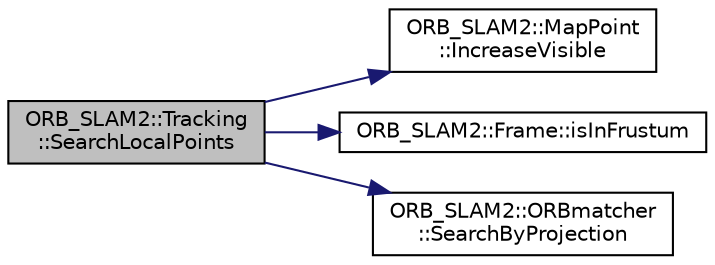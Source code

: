 digraph "ORB_SLAM2::Tracking::SearchLocalPoints"
{
  edge [fontname="Helvetica",fontsize="10",labelfontname="Helvetica",labelfontsize="10"];
  node [fontname="Helvetica",fontsize="10",shape=record];
  rankdir="LR";
  Node90 [label="ORB_SLAM2::Tracking\l::SearchLocalPoints",height=0.2,width=0.4,color="black", fillcolor="grey75", style="filled", fontcolor="black"];
  Node90 -> Node91 [color="midnightblue",fontsize="10",style="solid",fontname="Helvetica"];
  Node91 [label="ORB_SLAM2::MapPoint\l::IncreaseVisible",height=0.2,width=0.4,color="black", fillcolor="white", style="filled",URL="$class_o_r_b___s_l_a_m2_1_1_map_point.html#a0a234f5bd6bc19a9ea55fad0c9e6db5f",tooltip="Increase Visible. "];
  Node90 -> Node92 [color="midnightblue",fontsize="10",style="solid",fontname="Helvetica"];
  Node92 [label="ORB_SLAM2::Frame::isInFrustum",height=0.2,width=0.4,color="black", fillcolor="white", style="filled",URL="$class_o_r_b___s_l_a_m2_1_1_frame.html#a0929e100e3380dba1baba12dfa8904c4",tooltip="判断一个点是否在视野内 "];
  Node90 -> Node93 [color="midnightblue",fontsize="10",style="solid",fontname="Helvetica"];
  Node93 [label="ORB_SLAM2::ORBmatcher\l::SearchByProjection",height=0.2,width=0.4,color="black", fillcolor="white", style="filled",URL="$class_o_r_b___s_l_a_m2_1_1_o_r_bmatcher.html#ae43d042858a3a3ca4238bb4ca519f196",tooltip="通过投影，对Local MapPoint进行跟踪 "];
}
